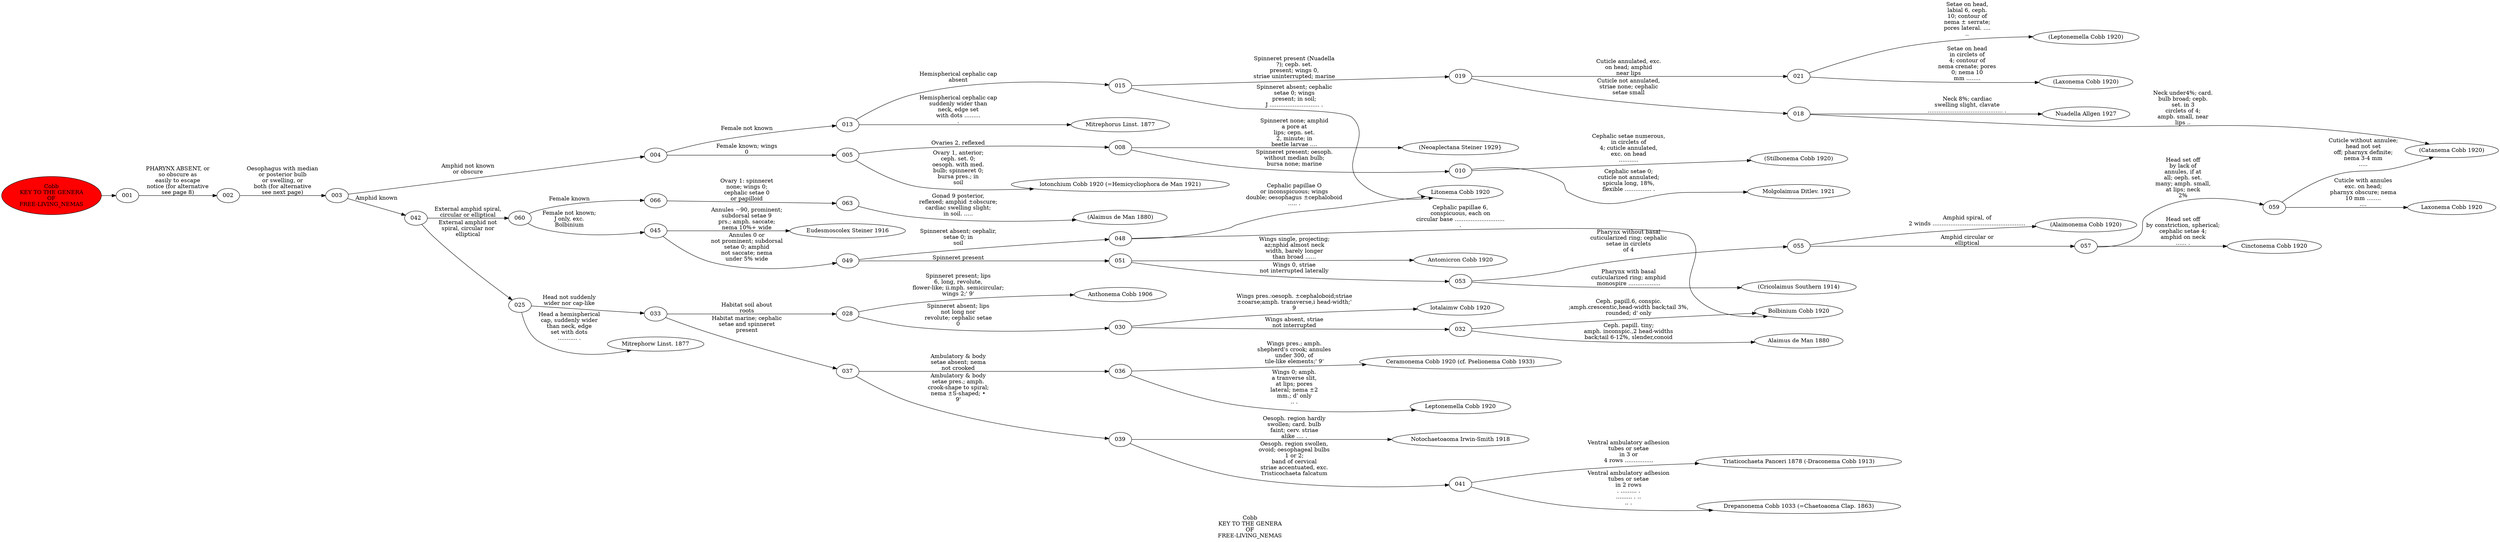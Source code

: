 // FOO
digraph GraphTitle {
	graph [rankdir=LR]
	label="Cobb
KEY TO THE GENERA
OF
FREE-LIVING_NEMAS"
	000 [label="Cobb
KEY TO THE GENERA
OF
FREE-LIVING_NEMAS" fillcolor=red style=filled]
	000 -> 001 [label=""]
	001 -> 002 [label="PHARYNX ABSENT, or
so obscure as
easily to escape
notice (for alternative
see page 8)
"]
	002 -> 003 [label="Oesophagus with median
or posterior bulb
or swelling, or
both (for alternative
see next page)
"]
	003 -> 004 [label="Amphid not known
or obscure
"]
	004 -> 005 [label="Female known; wings
0
"]
	005 -> "lotonchium Cobb 1920 (=Hemicycliophora de Man 1921)" [label="Ovary 1, anterior;
ceph. set. 0;
oesoph. with med.
bulb; spinneret 0;
bursa pres.; in
soil
"]
	005 -> 008 [label="Ovaries 2, reflexed
"]
	008 -> "(Neoaplectana Steiner 1929}" [label="Spinneret none; amphid
a pore at
lips; cepn. set.
2, minute; in
beetle larvae ....
"]
	008 -> 010 [label="Spinneret present; oesoph.
without median bulb;
bursa none; marine
"]
	010 -> "Molgolaimua Ditlev. 1921" [label="Cephalic setae 0;
cuticle not annulated;
spicula long, 18%,
flexible ............... .
"]
	010 -> "(Stilbonema Cobb 1920)" [label="Cephalic setae numerous,
in circlets of
4; cuticle annulated,
exc. on head
...........
"]
	004 -> 013 [label="Female not known
"]
	013 -> "Mitrephorus Linst. 1877" [label="Hemispherical cephalic cap
suddenly wider than
neck, edge set
with dots .........
.
"]
	013 -> 015 [label="Hemispherical cephalic cap
absent
"]
	015 -> "Litonema Cobb 1920" [label="Spinneret absent; cephalic
setae 0; wings
present; in soil;
J ............................ .
"]
	015 -> 019 [label="Spinneret present (Nuadella
?); cepb. set.
present; wings 0,
striae uninterrupted; marine
"]
	019 -> 018 [label="Cuticle not annulated,
striae none; cephalic
setae small
"]
	018 -> "Nuadella Allgen 1927" [label="Neck 8%; cardiac
swelling slight, clavate
.......................................... .
"]
	018 -> "(Catanema Cobb 1920)" [label="Neck under4%; card.
bulb broad; cepb.
set. in 3
circlets of 4;
ampb. small, near
lips ..
"]
	019 -> 021 [label="Cuticle annulated, exc.
on head; amphid
near lips
"]
	021 -> "(Leptonemella Cobb 1920)" [label="Setae on head,
labial 6, ceph.
10; contour of
nema ± serrate;
pores lateral. ....
..
"]
	021 -> "(Laxonema Cobb 1920)" [label="Setae on head
in circlets of
4; contour of
nema crenate; pores
0; nema 10
mm ........
"]
	003 -> 042 [label="Amphid known
"]
	042 -> 025 [label="External amphid not
spiral, circular nor
elliptical
"]
	025 -> "Mitrephorw Linst. 1877" [label="Head a hemispherical
cap, suddenly wider
than neck, edge
set with dots
........... .
"]
	025 -> 033 [label="Head not suddenly
wider nor cap-like
"]
	033 -> 028 [label="Habitat soil about
roots
"]
	028 -> "Anthonema Cobb 1906" [label="Spinneret present; lips
6, long, revolute,
flower-like; ii.mph. semicircular;
wings 2;' 9'
"]
	028 -> 030 [label="Spinneret absent; lips
not long nor
revolute; cephalic setae
0
"]
	030 -> "lotalaimw Cobb 1920" [label="Wings pres.:oesoph. ±cephaloboid;striae
±coarse;amph. transverse,i head-width;'
9
"]
	030 -> 032 [label="Wings absent, striae
not interrupted
"]
	032 -> "Bolbinium Cobb 1920" [label="Ceph. papill.6, conspic.
;amph.crescentic,head-width back;tail 3%,
rounded; d' only
"]
	032 -> "Alaimus de Man 1880" [label="Ceph. papill. tiny;
amph. inconspic.,2 head-widths
back;tail 6-12%, slender,conoid
"]
	033 -> 037 [label="Habitat marine; cephalic
setae and spinneret
present
"]
	037 -> 036 [label="Ambulatory & body
setae absent; nema
not crooked
"]
	036 -> "Ceramonema Cobb 1920 (cf. Pselionema Cobb 1933)" [label="Wings pres.; amph.
shepherd's crook; annules
under 300, of
tile-like elements;' 9'
"]
	036 -> "Leptonemella Cobb 1920" [label="Wings 0; amph.
a tranverse slit,
at lips; pores
lateral; nema ±2
mm.; d' only
.. .
"]
	037 -> 039 [label="Ambulatory & body
setae pres.; amph.
crook-shape to spiral;
nema ±S-shaped; •
9'
"]
	039 -> "Notochaetoaoma Irwin-Smith 1918" [label="Oesoph. region hardly
swollen; card. bulb
faint; cerv. striae
alike .... .
"]
	039 -> 041 [label="Oesoph. region swollen,
ovoid; oesophageal bulbs
1 or 2;
band of cervical
striae accentuated, exc.
Tristicochaeta falcatum
"]
	041 -> "Triaticochaeta Panceri 1878 (-Draconema Cobb 1913)" [label="Ventral ambulatory adhesion
tubes or setae
in 3 or
4 rows ................
"]
	041 -> "Drepanonema Cobb 1033 (=Chaetoaoma Clap. 1863)" [label="Ventral ambulatory adhesion
tubes or setae
in 2 rows
. ......... .
......... . ..
.. .
"]
	042 -> 060 [label="External amphid spiral,
circular or elliptical
"]
	060 -> 045 [label="Female not known;
J only, exc.
Bolbinium
"]
	045 -> "Eudesmoscolex Steiner 1916" [label="Annules ~90, prominent;
subdorsal setae 9
prs.; amph. saccate;
nema 10%+ wide
"]
	045 -> 049 [label="Annules 0 or
not prominent; subdorsal
setae 0; amphid
not saccate; nema
under 5% wide
"]
	049 -> 048 [label="Spinneret absent; cephalir,
setae 0; in
soil
"]
	048 -> "Bolbinium Cobb 1920" [label="Cephalic papillae 6,
conspicuous, each on
circular base ............................
.
"]
	048 -> "Litonema Cobb 1920" [label="Cephalic papillae O
or inconspicuous; wings
double; oesophagus ±cephaloboid
..... .
"]
	049 -> 051 [label="Spinneret present
"]
	051 -> "Antomicron Cobb 1920" [label="Wings single, projecting;
az;nphid almost neck
width, barely longer
than broad ......
"]
	051 -> 053 [label="Wings 0, striae
not interrupted laterally
"]
	053 -> "(Cricolaimus Southern 1914)" [label="Pharynx with basal
cuticularized ring; amphid
monospire ..................
"]
	053 -> 055 [label="Pharynx without basal
cuticularized ring; cephalic
setae in circlets
of 4
"]
	055 -> "(Alaimonema Cobb 1920)" [label="Amphid spiral, of
2 winds ....................................................
"]
	055 -> 057 [label="Amphid circular or
elliptical
"]
	057 -> "Cinctonema Cobb 1920" [label="Head set off
by constriction, spherical;
cephalic setae 4;
amphid on neck
...... .
"]
	057 -> 059 [label="Head set off
by lack of
annules, if at
all; oeph. set.
many; amph. small,
at lips; neck
2%
"]
	059 -> "(Catanema Cobb 1920)" [label="Cuticle without annulee;
head not set
off; pharnyx definite;
nema 3-4 mm
.....
"]
	059 -> "Laxonema Cobb 1920" [label="Cuticle with annules
exc. on head;
pharnyx obscure; nema
10 mm ........
....
"]
	060 -> 066 [label="Female known
"]
	066 -> 063 [label="Ovary 1: spinneret
none; wings 0;
cephalic setae 0
or papilloid
"]
	063 -> "(Alaimus de Man 1880)" [label="Gonad 9 posterior,
reflexed; amphid ±obscure;
cardiac swelling slight;
in soil. .....
"]
}
